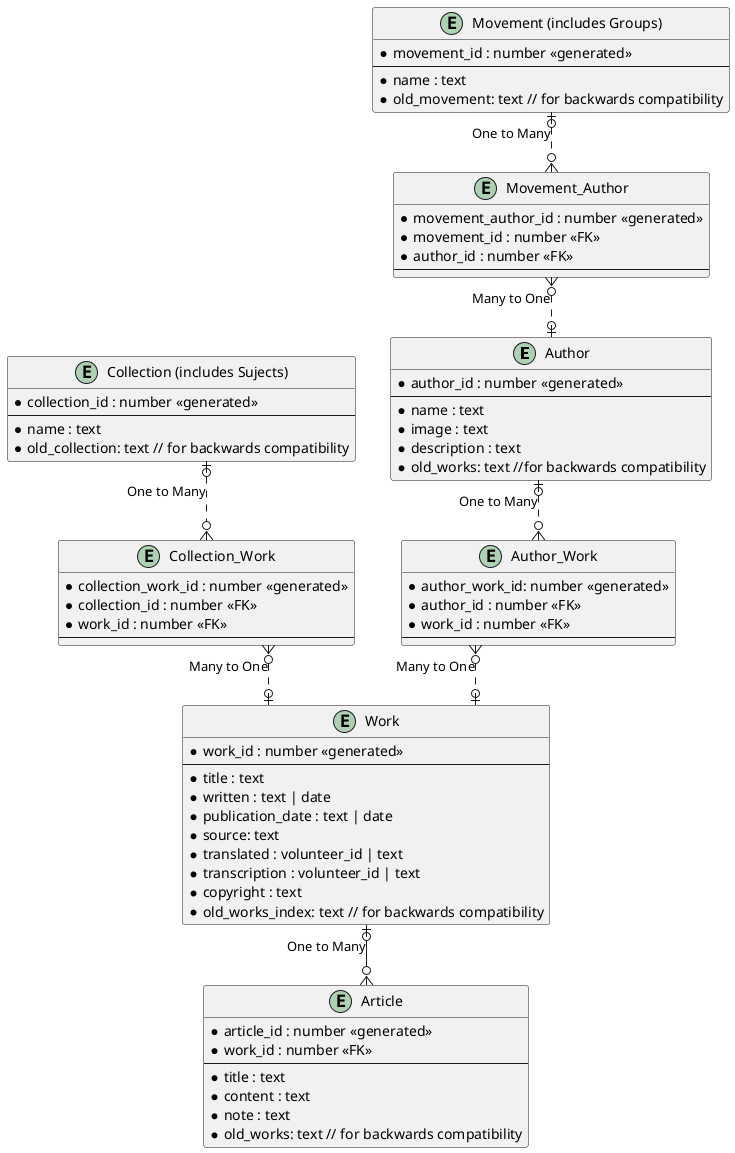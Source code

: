 'Author (Many to Many*)
'	Work (One to Many)
'		Article
'
'Movement (Many to Many) -> This is a collection of Authors
'Colletion (Many to Many) -> This is a collection of Works 
@startuml Database

' hide the spot
' hide circle

' avoid problems with angled crows feet
skinparam linetype ortho

entity "Author" as Author {
  *author_id : number <<generated>>
  --
  *name : text
  '*shortname : text | text[]
  *image : text
  *description : text
  *old_works: text //for backwards compatibility
}

entity "Work" as Work {
  *work_id : number <<generated>>
  --
  *title : text
  *written : text | date
  *publication_date : text | date
  *source: text
  *translated : volunteer_id | text
  *transcription : volunteer_id | text
  *copyright : text
  *old_works_index: text // for backwards compatibility
}

entity "Author_Work" as Author_Work{
  *author_work_id: number <<generated>>
  *author_id : number <<FK>>
  *work_id : number <<FK>>
  --
}

entity "Article" as Article {
  *article_id : number <<generated>>
  *work_id : number <<FK>>
  --
  *title : text
  *content : text
  *note : text
  *old_works: text // for backwards compatibility
}

entity "Movement (includes Groups)" as Movement {
  *movement_id : number <<generated>>
  --
  *name : text
  *old_movement: text // for backwards compatibility
}

entity "Collection (includes Sujects)" as Collection {
  *collection_id : number <<generated>>
  --
  *name : text
  *old_collection: text // for backwards compatibility
}

entity "Movement_Author" as Movement_Author {
  *movement_author_id : number <<generated>>
  *movement_id : number <<FK>>
  *author_id : number <<FK>>
  --
}

entity "Collection_Work" as Collection_Work {
  *collection_work_id : number <<generated>>
  *collection_id : number <<FK>>
  *work_id : number <<FK>>
  --
}

'Author ||..o{ Work : "Many to Many*"
Work |o--o{ Article : "One to Many"

Author |o..o{ Author_Work : "One to Many"
Author_Work }o..o| Work: "Many to One"

'Movement ||--o{ Author : "Many to Many"
'Collection ||--o{ Work : "Many to Many"

Movement |o..o{ Movement_Author : "One to Many"
Collection |o..o{ Collection_Work : "One to Many"
Movement_Author }o..o| Author : "Many to One"
Collection_Work }o..o| Work : "Many to One"

@enduml
